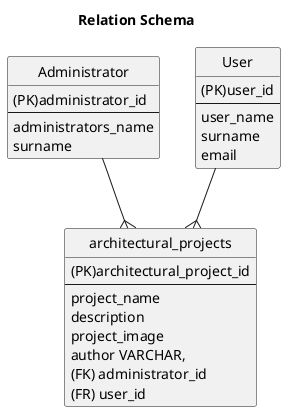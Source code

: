 @startuml
title Relation Schema
hide circle
entity "Administrator" as administator {
  (PK)administrator_id 
  --
  administrators_name 
  surname 
}

entity "User" as user {
  (PK)user_id
  --
  user_name
  surname
  email
}

entity "architectural_projects" as architecturalProjects {
  (PK)architectural_project_id
  --
  project_name
  description
  project_image
  author VARCHAR,
  (FK) administrator_id
  (FR) user_id
}

user --{ architecturalProjects
administator --{ architecturalProjects

@enduml
